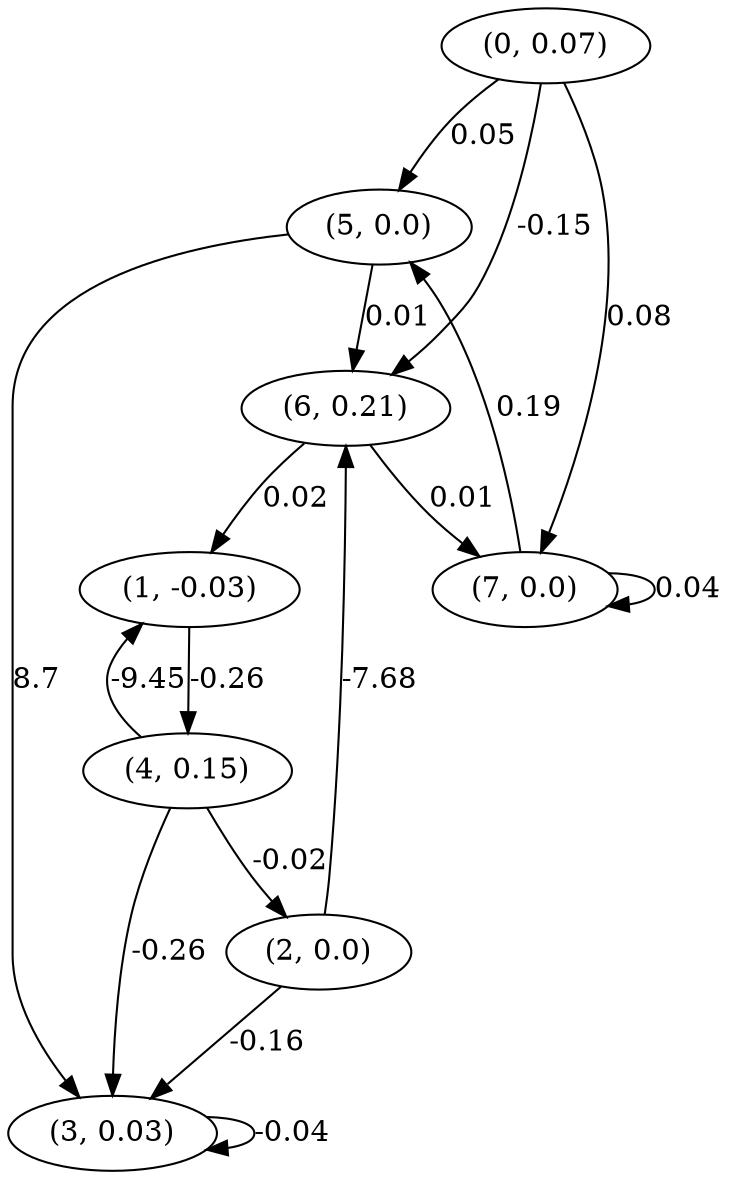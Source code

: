 digraph {
    0 [ label = "(0, 0.07)" ]
    1 [ label = "(1, -0.03)" ]
    2 [ label = "(2, 0.0)" ]
    3 [ label = "(3, 0.03)" ]
    4 [ label = "(4, 0.15)" ]
    5 [ label = "(5, 0.0)" ]
    6 [ label = "(6, 0.21)" ]
    7 [ label = "(7, 0.0)" ]
    3 -> 3 [ label = "-0.04" ]
    7 -> 7 [ label = "0.04" ]
    4 -> 1 [ label = "-9.45" ]
    6 -> 1 [ label = "0.02" ]
    4 -> 2 [ label = "-0.02" ]
    2 -> 3 [ label = "-0.16" ]
    4 -> 3 [ label = "-0.26" ]
    5 -> 3 [ label = "8.7" ]
    1 -> 4 [ label = "-0.26" ]
    0 -> 5 [ label = "0.05" ]
    7 -> 5 [ label = "0.19" ]
    0 -> 6 [ label = "-0.15" ]
    2 -> 6 [ label = "-7.68" ]
    5 -> 6 [ label = "0.01" ]
    0 -> 7 [ label = "0.08" ]
    6 -> 7 [ label = "0.01" ]
}

